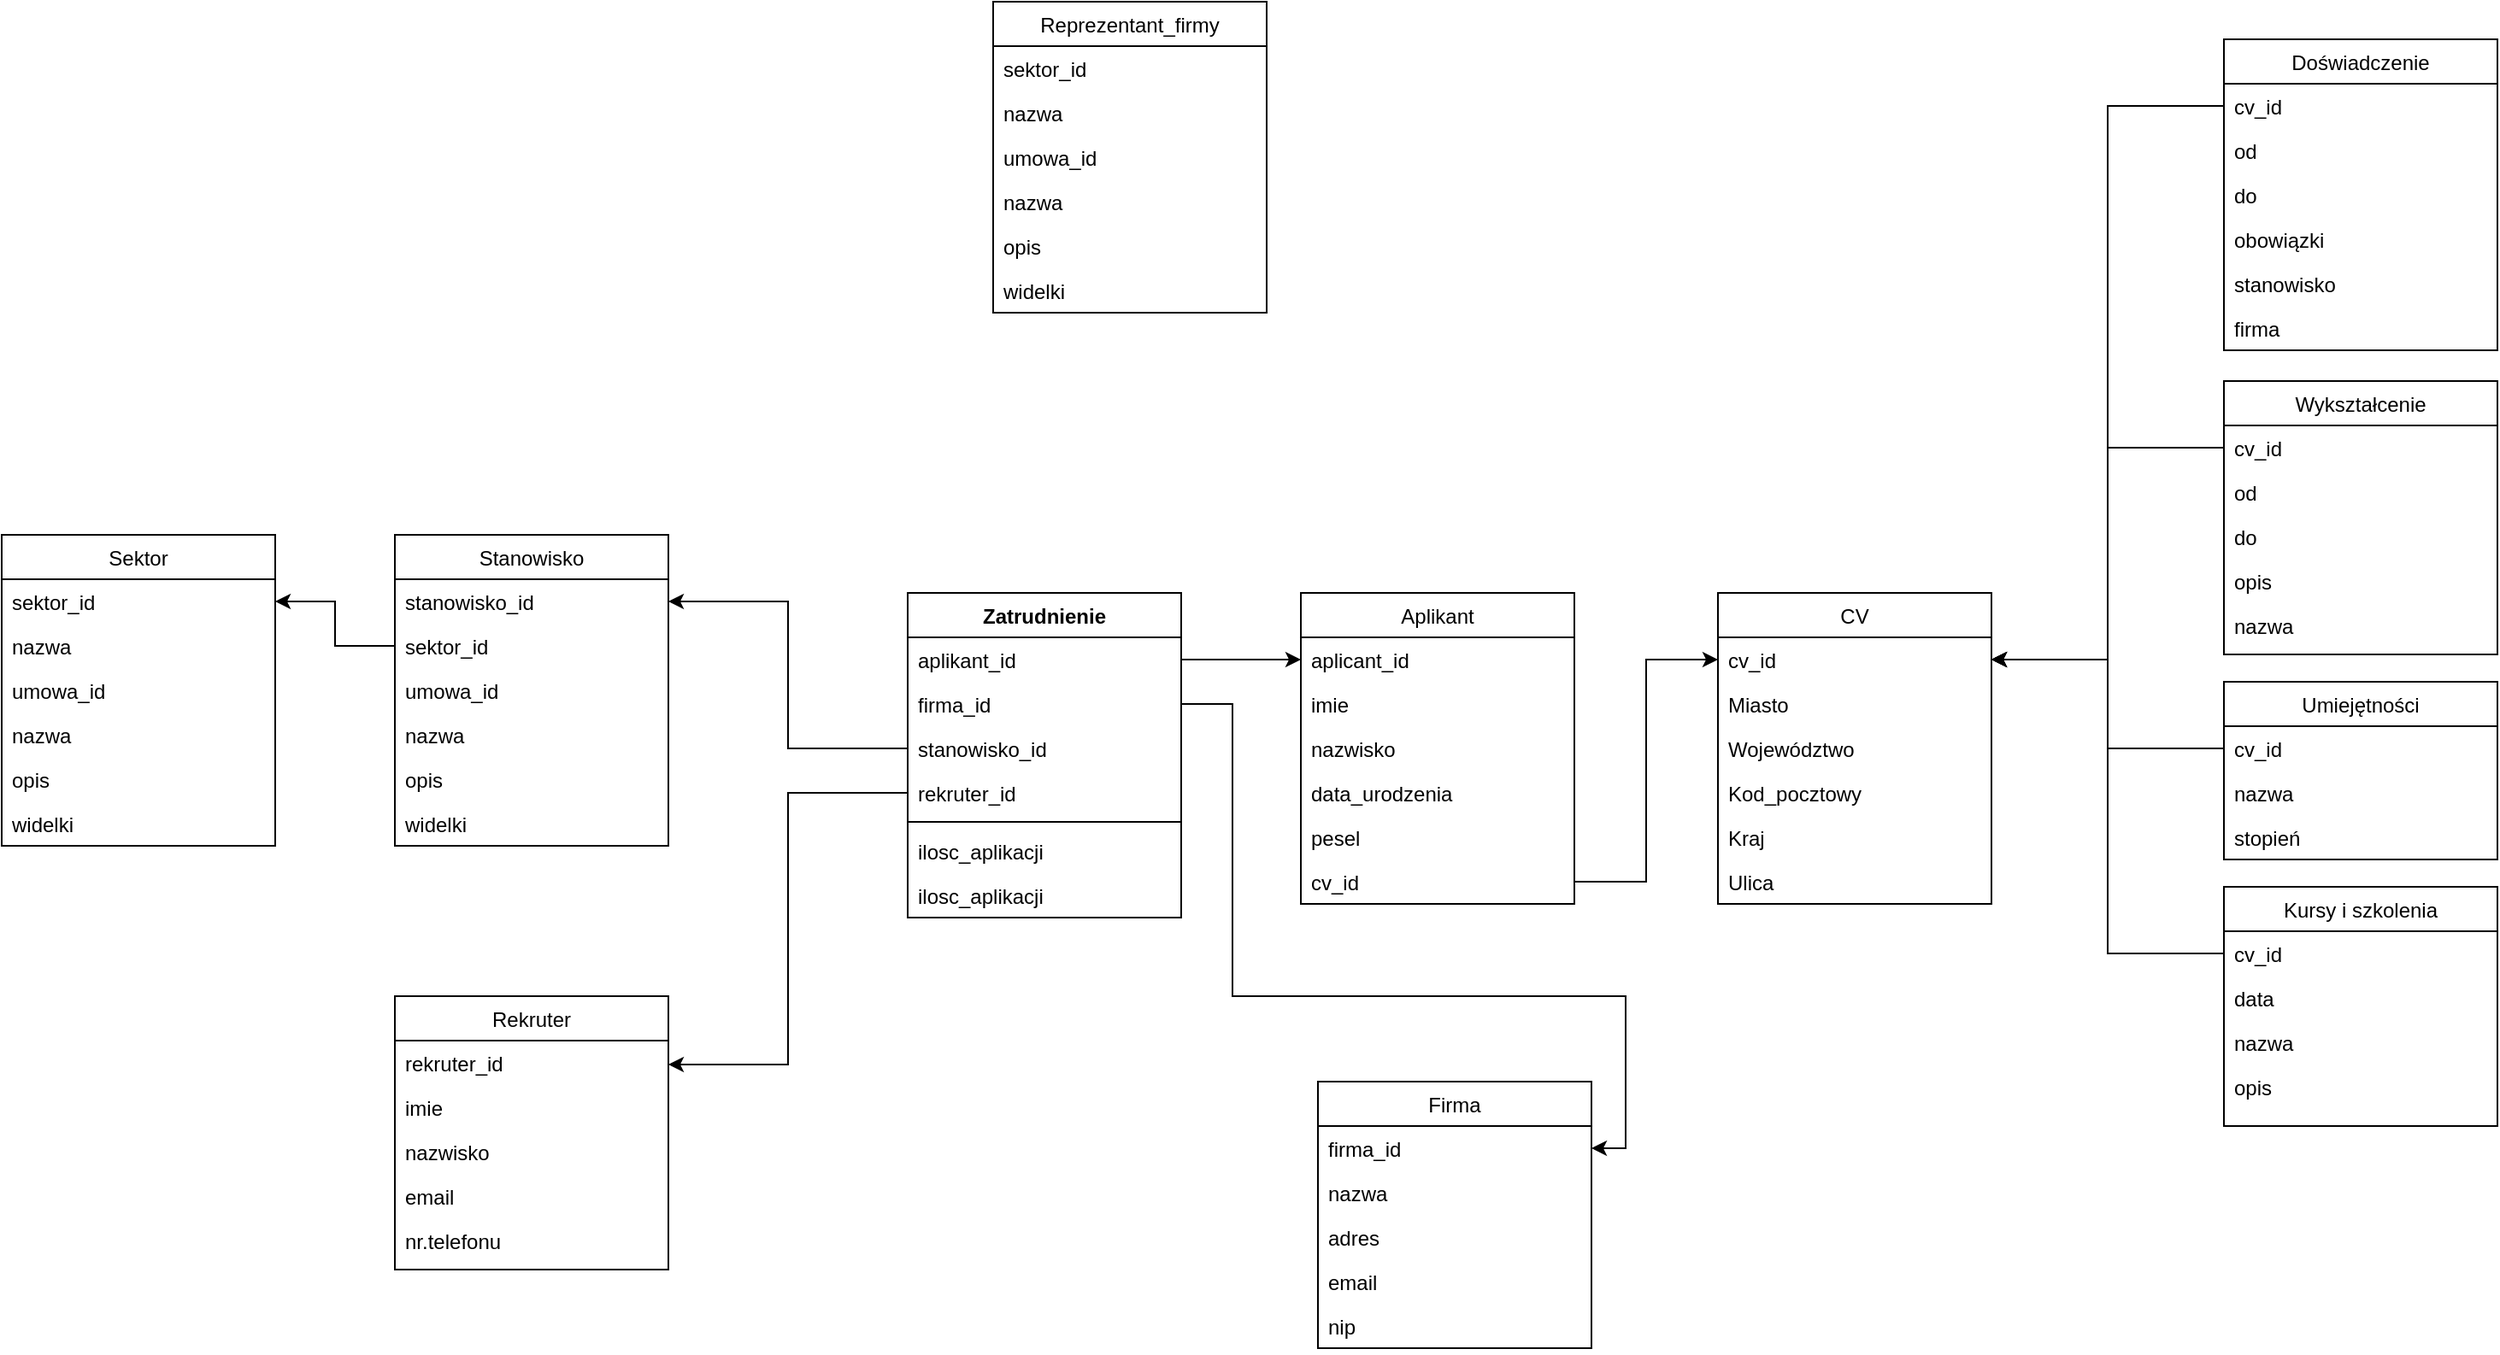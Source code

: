 <mxfile version="20.5.2" type="github">
  <diagram id="C5RBs43oDa-KdzZeNtuy" name="Page-1">
    <mxGraphModel dx="2074" dy="1846" grid="1" gridSize="10" guides="1" tooltips="1" connect="1" arrows="1" fold="1" page="1" pageScale="1" pageWidth="827" pageHeight="1169" math="0" shadow="0">
      <root>
        <mxCell id="WIyWlLk6GJQsqaUBKTNV-0" />
        <mxCell id="WIyWlLk6GJQsqaUBKTNV-1" parent="WIyWlLk6GJQsqaUBKTNV-0" />
        <mxCell id="zkfFHV4jXpPFQw0GAbJ--13" value="Aplikant" style="swimlane;fontStyle=0;align=center;verticalAlign=top;childLayout=stackLayout;horizontal=1;startSize=26;horizontalStack=0;resizeParent=1;resizeLast=0;collapsible=1;marginBottom=0;rounded=0;shadow=0;strokeWidth=1;" parent="WIyWlLk6GJQsqaUBKTNV-1" vertex="1">
          <mxGeometry x="90" y="164" width="160" height="182" as="geometry">
            <mxRectangle x="340" y="380" width="170" height="26" as="alternateBounds" />
          </mxGeometry>
        </mxCell>
        <mxCell id="zkfFHV4jXpPFQw0GAbJ--14" value="aplicant_id" style="text;align=left;verticalAlign=top;spacingLeft=4;spacingRight=4;overflow=hidden;rotatable=0;points=[[0,0.5],[1,0.5]];portConstraint=eastwest;" parent="zkfFHV4jXpPFQw0GAbJ--13" vertex="1">
          <mxGeometry y="26" width="160" height="26" as="geometry" />
        </mxCell>
        <mxCell id="kfQ6t65nEfhoYAuTcAtp-22" value="imie" style="text;align=left;verticalAlign=top;spacingLeft=4;spacingRight=4;overflow=hidden;rotatable=0;points=[[0,0.5],[1,0.5]];portConstraint=eastwest;rounded=0;shadow=0;html=0;" parent="zkfFHV4jXpPFQw0GAbJ--13" vertex="1">
          <mxGeometry y="52" width="160" height="26" as="geometry" />
        </mxCell>
        <mxCell id="kfQ6t65nEfhoYAuTcAtp-23" value="nazwisko" style="text;align=left;verticalAlign=top;spacingLeft=4;spacingRight=4;overflow=hidden;rotatable=0;points=[[0,0.5],[1,0.5]];portConstraint=eastwest;rounded=0;shadow=0;html=0;" parent="zkfFHV4jXpPFQw0GAbJ--13" vertex="1">
          <mxGeometry y="78" width="160" height="26" as="geometry" />
        </mxCell>
        <mxCell id="kfQ6t65nEfhoYAuTcAtp-60" value="data_urodzenia" style="text;align=left;verticalAlign=top;spacingLeft=4;spacingRight=4;overflow=hidden;rotatable=0;points=[[0,0.5],[1,0.5]];portConstraint=eastwest;rounded=0;shadow=0;html=0;" parent="zkfFHV4jXpPFQw0GAbJ--13" vertex="1">
          <mxGeometry y="104" width="160" height="26" as="geometry" />
        </mxCell>
        <mxCell id="kfQ6t65nEfhoYAuTcAtp-51" value="pesel" style="text;align=left;verticalAlign=top;spacingLeft=4;spacingRight=4;overflow=hidden;rotatable=0;points=[[0,0.5],[1,0.5]];portConstraint=eastwest;rounded=0;shadow=0;html=0;" parent="zkfFHV4jXpPFQw0GAbJ--13" vertex="1">
          <mxGeometry y="130" width="160" height="26" as="geometry" />
        </mxCell>
        <mxCell id="kfQ6t65nEfhoYAuTcAtp-6" value="cv_id" style="text;align=left;verticalAlign=top;spacingLeft=4;spacingRight=4;overflow=hidden;rotatable=0;points=[[0,0.5],[1,0.5]];portConstraint=eastwest;" parent="zkfFHV4jXpPFQw0GAbJ--13" vertex="1">
          <mxGeometry y="156" width="160" height="26" as="geometry" />
        </mxCell>
        <mxCell id="kfQ6t65nEfhoYAuTcAtp-7" value="Rekruter" style="swimlane;fontStyle=0;align=center;verticalAlign=top;childLayout=stackLayout;horizontal=1;startSize=26;horizontalStack=0;resizeParent=1;resizeLast=0;collapsible=1;marginBottom=0;rounded=0;shadow=0;strokeWidth=1;" parent="WIyWlLk6GJQsqaUBKTNV-1" vertex="1">
          <mxGeometry x="-440" y="400" width="160" height="160" as="geometry">
            <mxRectangle x="340" y="380" width="170" height="26" as="alternateBounds" />
          </mxGeometry>
        </mxCell>
        <mxCell id="kfQ6t65nEfhoYAuTcAtp-8" value="rekruter_id" style="text;align=left;verticalAlign=top;spacingLeft=4;spacingRight=4;overflow=hidden;rotatable=0;points=[[0,0.5],[1,0.5]];portConstraint=eastwest;" parent="kfQ6t65nEfhoYAuTcAtp-7" vertex="1">
          <mxGeometry y="26" width="160" height="26" as="geometry" />
        </mxCell>
        <mxCell id="kfQ6t65nEfhoYAuTcAtp-20" value="imie" style="text;align=left;verticalAlign=top;spacingLeft=4;spacingRight=4;overflow=hidden;rotatable=0;points=[[0,0.5],[1,0.5]];portConstraint=eastwest;rounded=0;shadow=0;html=0;" parent="kfQ6t65nEfhoYAuTcAtp-7" vertex="1">
          <mxGeometry y="52" width="160" height="26" as="geometry" />
        </mxCell>
        <mxCell id="kfQ6t65nEfhoYAuTcAtp-21" value="nazwisko" style="text;align=left;verticalAlign=top;spacingLeft=4;spacingRight=4;overflow=hidden;rotatable=0;points=[[0,0.5],[1,0.5]];portConstraint=eastwest;rounded=0;shadow=0;html=0;" parent="kfQ6t65nEfhoYAuTcAtp-7" vertex="1">
          <mxGeometry y="78" width="160" height="26" as="geometry" />
        </mxCell>
        <mxCell id="kfQ6t65nEfhoYAuTcAtp-19" value="email" style="text;align=left;verticalAlign=top;spacingLeft=4;spacingRight=4;overflow=hidden;rotatable=0;points=[[0,0.5],[1,0.5]];portConstraint=eastwest;rounded=0;shadow=0;html=0;" parent="kfQ6t65nEfhoYAuTcAtp-7" vertex="1">
          <mxGeometry y="104" width="160" height="26" as="geometry" />
        </mxCell>
        <mxCell id="kfQ6t65nEfhoYAuTcAtp-18" value="nr.telefonu" style="text;align=left;verticalAlign=top;spacingLeft=4;spacingRight=4;overflow=hidden;rotatable=0;points=[[0,0.5],[1,0.5]];portConstraint=eastwest;" parent="kfQ6t65nEfhoYAuTcAtp-7" vertex="1">
          <mxGeometry y="130" width="160" height="26" as="geometry" />
        </mxCell>
        <mxCell id="kfQ6t65nEfhoYAuTcAtp-24" value="CV" style="swimlane;fontStyle=0;align=center;verticalAlign=top;childLayout=stackLayout;horizontal=1;startSize=26;horizontalStack=0;resizeParent=1;resizeLast=0;collapsible=1;marginBottom=0;rounded=0;shadow=0;strokeWidth=1;" parent="WIyWlLk6GJQsqaUBKTNV-1" vertex="1">
          <mxGeometry x="334" y="164" width="160" height="182" as="geometry">
            <mxRectangle x="340" y="380" width="170" height="26" as="alternateBounds" />
          </mxGeometry>
        </mxCell>
        <mxCell id="kfQ6t65nEfhoYAuTcAtp-25" value="cv_id" style="text;align=left;verticalAlign=top;spacingLeft=4;spacingRight=4;overflow=hidden;rotatable=0;points=[[0,0.5],[1,0.5]];portConstraint=eastwest;" parent="kfQ6t65nEfhoYAuTcAtp-24" vertex="1">
          <mxGeometry y="26" width="160" height="26" as="geometry" />
        </mxCell>
        <mxCell id="kfQ6t65nEfhoYAuTcAtp-36" value="Miasto" style="text;align=left;verticalAlign=top;spacingLeft=4;spacingRight=4;overflow=hidden;rotatable=0;points=[[0,0.5],[1,0.5]];portConstraint=eastwest;rounded=0;shadow=0;html=0;" parent="WIyWlLk6GJQsqaUBKTNV-1" vertex="1">
          <mxGeometry x="334" y="216" width="160" height="26" as="geometry" />
        </mxCell>
        <mxCell id="kfQ6t65nEfhoYAuTcAtp-37" value="Województwo" style="text;align=left;verticalAlign=top;spacingLeft=4;spacingRight=4;overflow=hidden;rotatable=0;points=[[0,0.5],[1,0.5]];portConstraint=eastwest;rounded=0;shadow=0;html=0;" parent="WIyWlLk6GJQsqaUBKTNV-1" vertex="1">
          <mxGeometry x="334" y="242" width="160" height="26" as="geometry" />
        </mxCell>
        <mxCell id="kfQ6t65nEfhoYAuTcAtp-38" value="Kod_pocztowy" style="text;align=left;verticalAlign=top;spacingLeft=4;spacingRight=4;overflow=hidden;rotatable=0;points=[[0,0.5],[1,0.5]];portConstraint=eastwest;rounded=0;shadow=0;html=0;" parent="WIyWlLk6GJQsqaUBKTNV-1" vertex="1">
          <mxGeometry x="334" y="268" width="160" height="26" as="geometry" />
        </mxCell>
        <mxCell id="kfQ6t65nEfhoYAuTcAtp-39" value="Kraj" style="text;align=left;verticalAlign=top;spacingLeft=4;spacingRight=4;overflow=hidden;rotatable=0;points=[[0,0.5],[1,0.5]];portConstraint=eastwest;rounded=0;shadow=0;html=0;" parent="WIyWlLk6GJQsqaUBKTNV-1" vertex="1">
          <mxGeometry x="334" y="294" width="160" height="26" as="geometry" />
        </mxCell>
        <mxCell id="kfQ6t65nEfhoYAuTcAtp-40" value="Ulica" style="text;align=left;verticalAlign=top;spacingLeft=4;spacingRight=4;overflow=hidden;rotatable=0;points=[[0,0.5],[1,0.5]];portConstraint=eastwest;" parent="WIyWlLk6GJQsqaUBKTNV-1" vertex="1">
          <mxGeometry x="334" y="320" width="160" height="26" as="geometry" />
        </mxCell>
        <mxCell id="kfQ6t65nEfhoYAuTcAtp-41" value="Doświadczenie" style="swimlane;fontStyle=0;align=center;verticalAlign=top;childLayout=stackLayout;horizontal=1;startSize=26;horizontalStack=0;resizeParent=1;resizeLast=0;collapsible=1;marginBottom=0;rounded=0;shadow=0;strokeWidth=1;" parent="WIyWlLk6GJQsqaUBKTNV-1" vertex="1">
          <mxGeometry x="630" y="-160" width="160" height="182" as="geometry">
            <mxRectangle x="340" y="380" width="170" height="26" as="alternateBounds" />
          </mxGeometry>
        </mxCell>
        <mxCell id="kfQ6t65nEfhoYAuTcAtp-42" value="cv_id" style="text;align=left;verticalAlign=top;spacingLeft=4;spacingRight=4;overflow=hidden;rotatable=0;points=[[0,0.5],[1,0.5]];portConstraint=eastwest;" parent="kfQ6t65nEfhoYAuTcAtp-41" vertex="1">
          <mxGeometry y="26" width="160" height="26" as="geometry" />
        </mxCell>
        <mxCell id="kfQ6t65nEfhoYAuTcAtp-43" value="od" style="text;align=left;verticalAlign=top;spacingLeft=4;spacingRight=4;overflow=hidden;rotatable=0;points=[[0,0.5],[1,0.5]];portConstraint=eastwest;" parent="kfQ6t65nEfhoYAuTcAtp-41" vertex="1">
          <mxGeometry y="52" width="160" height="26" as="geometry" />
        </mxCell>
        <mxCell id="kfQ6t65nEfhoYAuTcAtp-44" value="do" style="text;align=left;verticalAlign=top;spacingLeft=4;spacingRight=4;overflow=hidden;rotatable=0;points=[[0,0.5],[1,0.5]];portConstraint=eastwest;" parent="kfQ6t65nEfhoYAuTcAtp-41" vertex="1">
          <mxGeometry y="78" width="160" height="26" as="geometry" />
        </mxCell>
        <mxCell id="kfQ6t65nEfhoYAuTcAtp-46" value="obowiązki" style="text;align=left;verticalAlign=top;spacingLeft=4;spacingRight=4;overflow=hidden;rotatable=0;points=[[0,0.5],[1,0.5]];portConstraint=eastwest;" parent="kfQ6t65nEfhoYAuTcAtp-41" vertex="1">
          <mxGeometry y="104" width="160" height="26" as="geometry" />
        </mxCell>
        <mxCell id="kfQ6t65nEfhoYAuTcAtp-47" value="stanowisko" style="text;align=left;verticalAlign=top;spacingLeft=4;spacingRight=4;overflow=hidden;rotatable=0;points=[[0,0.5],[1,0.5]];portConstraint=eastwest;" parent="kfQ6t65nEfhoYAuTcAtp-41" vertex="1">
          <mxGeometry y="130" width="160" height="26" as="geometry" />
        </mxCell>
        <mxCell id="kfQ6t65nEfhoYAuTcAtp-50" value="firma" style="text;align=left;verticalAlign=top;spacingLeft=4;spacingRight=4;overflow=hidden;rotatable=0;points=[[0,0.5],[1,0.5]];portConstraint=eastwest;" parent="kfQ6t65nEfhoYAuTcAtp-41" vertex="1">
          <mxGeometry y="156" width="160" height="26" as="geometry" />
        </mxCell>
        <mxCell id="kfQ6t65nEfhoYAuTcAtp-48" style="edgeStyle=orthogonalEdgeStyle;rounded=0;orthogonalLoop=1;jettySize=auto;html=1;exitX=1;exitY=0.5;exitDx=0;exitDy=0;entryX=0;entryY=0.5;entryDx=0;entryDy=0;" parent="WIyWlLk6GJQsqaUBKTNV-1" source="kfQ6t65nEfhoYAuTcAtp-6" target="kfQ6t65nEfhoYAuTcAtp-25" edge="1">
          <mxGeometry relative="1" as="geometry" />
        </mxCell>
        <mxCell id="kfQ6t65nEfhoYAuTcAtp-49" style="edgeStyle=orthogonalEdgeStyle;rounded=0;orthogonalLoop=1;jettySize=auto;html=1;exitX=0;exitY=0.5;exitDx=0;exitDy=0;entryX=1;entryY=0.5;entryDx=0;entryDy=0;" parent="WIyWlLk6GJQsqaUBKTNV-1" source="kfQ6t65nEfhoYAuTcAtp-42" target="kfQ6t65nEfhoYAuTcAtp-25" edge="1">
          <mxGeometry relative="1" as="geometry" />
        </mxCell>
        <mxCell id="kfQ6t65nEfhoYAuTcAtp-52" value="Wykształcenie" style="swimlane;fontStyle=0;align=center;verticalAlign=top;childLayout=stackLayout;horizontal=1;startSize=26;horizontalStack=0;resizeParent=1;resizeLast=0;collapsible=1;marginBottom=0;rounded=0;shadow=0;strokeWidth=1;" parent="WIyWlLk6GJQsqaUBKTNV-1" vertex="1">
          <mxGeometry x="630" y="40" width="160" height="160" as="geometry">
            <mxRectangle x="340" y="380" width="170" height="26" as="alternateBounds" />
          </mxGeometry>
        </mxCell>
        <mxCell id="kfQ6t65nEfhoYAuTcAtp-53" value="cv_id" style="text;align=left;verticalAlign=top;spacingLeft=4;spacingRight=4;overflow=hidden;rotatable=0;points=[[0,0.5],[1,0.5]];portConstraint=eastwest;" parent="kfQ6t65nEfhoYAuTcAtp-52" vertex="1">
          <mxGeometry y="26" width="160" height="26" as="geometry" />
        </mxCell>
        <mxCell id="kfQ6t65nEfhoYAuTcAtp-54" value="od" style="text;align=left;verticalAlign=top;spacingLeft=4;spacingRight=4;overflow=hidden;rotatable=0;points=[[0,0.5],[1,0.5]];portConstraint=eastwest;" parent="kfQ6t65nEfhoYAuTcAtp-52" vertex="1">
          <mxGeometry y="52" width="160" height="26" as="geometry" />
        </mxCell>
        <mxCell id="kfQ6t65nEfhoYAuTcAtp-55" value="do" style="text;align=left;verticalAlign=top;spacingLeft=4;spacingRight=4;overflow=hidden;rotatable=0;points=[[0,0.5],[1,0.5]];portConstraint=eastwest;" parent="kfQ6t65nEfhoYAuTcAtp-52" vertex="1">
          <mxGeometry y="78" width="160" height="26" as="geometry" />
        </mxCell>
        <mxCell id="kfQ6t65nEfhoYAuTcAtp-56" value="opis" style="text;align=left;verticalAlign=top;spacingLeft=4;spacingRight=4;overflow=hidden;rotatable=0;points=[[0,0.5],[1,0.5]];portConstraint=eastwest;" parent="kfQ6t65nEfhoYAuTcAtp-52" vertex="1">
          <mxGeometry y="104" width="160" height="26" as="geometry" />
        </mxCell>
        <mxCell id="kfQ6t65nEfhoYAuTcAtp-57" value="nazwa" style="text;align=left;verticalAlign=top;spacingLeft=4;spacingRight=4;overflow=hidden;rotatable=0;points=[[0,0.5],[1,0.5]];portConstraint=eastwest;" parent="kfQ6t65nEfhoYAuTcAtp-52" vertex="1">
          <mxGeometry y="130" width="160" height="26" as="geometry" />
        </mxCell>
        <mxCell id="kfQ6t65nEfhoYAuTcAtp-59" style="edgeStyle=orthogonalEdgeStyle;rounded=0;orthogonalLoop=1;jettySize=auto;html=1;exitX=0;exitY=0.5;exitDx=0;exitDy=0;entryX=1;entryY=0.5;entryDx=0;entryDy=0;" parent="WIyWlLk6GJQsqaUBKTNV-1" source="kfQ6t65nEfhoYAuTcAtp-53" target="kfQ6t65nEfhoYAuTcAtp-25" edge="1">
          <mxGeometry relative="1" as="geometry" />
        </mxCell>
        <mxCell id="kfQ6t65nEfhoYAuTcAtp-61" value="Umiejętności" style="swimlane;fontStyle=0;align=center;verticalAlign=top;childLayout=stackLayout;horizontal=1;startSize=26;horizontalStack=0;resizeParent=1;resizeLast=0;collapsible=1;marginBottom=0;rounded=0;shadow=0;strokeWidth=1;" parent="WIyWlLk6GJQsqaUBKTNV-1" vertex="1">
          <mxGeometry x="630" y="216" width="160" height="104" as="geometry">
            <mxRectangle x="340" y="380" width="170" height="26" as="alternateBounds" />
          </mxGeometry>
        </mxCell>
        <mxCell id="kfQ6t65nEfhoYAuTcAtp-62" value="cv_id" style="text;align=left;verticalAlign=top;spacingLeft=4;spacingRight=4;overflow=hidden;rotatable=0;points=[[0,0.5],[1,0.5]];portConstraint=eastwest;" parent="kfQ6t65nEfhoYAuTcAtp-61" vertex="1">
          <mxGeometry y="26" width="160" height="26" as="geometry" />
        </mxCell>
        <mxCell id="kfQ6t65nEfhoYAuTcAtp-66" value="nazwa" style="text;align=left;verticalAlign=top;spacingLeft=4;spacingRight=4;overflow=hidden;rotatable=0;points=[[0,0.5],[1,0.5]];portConstraint=eastwest;" parent="kfQ6t65nEfhoYAuTcAtp-61" vertex="1">
          <mxGeometry y="52" width="160" height="26" as="geometry" />
        </mxCell>
        <mxCell id="kfQ6t65nEfhoYAuTcAtp-73" value="stopień" style="text;align=left;verticalAlign=top;spacingLeft=4;spacingRight=4;overflow=hidden;rotatable=0;points=[[0,0.5],[1,0.5]];portConstraint=eastwest;" parent="kfQ6t65nEfhoYAuTcAtp-61" vertex="1">
          <mxGeometry y="78" width="160" height="26" as="geometry" />
        </mxCell>
        <mxCell id="kfQ6t65nEfhoYAuTcAtp-67" value="Kursy i szkolenia" style="swimlane;fontStyle=0;align=center;verticalAlign=top;childLayout=stackLayout;horizontal=1;startSize=26;horizontalStack=0;resizeParent=1;resizeLast=0;collapsible=1;marginBottom=0;rounded=0;shadow=0;strokeWidth=1;" parent="WIyWlLk6GJQsqaUBKTNV-1" vertex="1">
          <mxGeometry x="630" y="336" width="160" height="140" as="geometry">
            <mxRectangle x="340" y="380" width="170" height="26" as="alternateBounds" />
          </mxGeometry>
        </mxCell>
        <mxCell id="kfQ6t65nEfhoYAuTcAtp-68" value="cv_id" style="text;align=left;verticalAlign=top;spacingLeft=4;spacingRight=4;overflow=hidden;rotatable=0;points=[[0,0.5],[1,0.5]];portConstraint=eastwest;" parent="kfQ6t65nEfhoYAuTcAtp-67" vertex="1">
          <mxGeometry y="26" width="160" height="26" as="geometry" />
        </mxCell>
        <mxCell id="kfQ6t65nEfhoYAuTcAtp-71" value="data" style="text;align=left;verticalAlign=top;spacingLeft=4;spacingRight=4;overflow=hidden;rotatable=0;points=[[0,0.5],[1,0.5]];portConstraint=eastwest;" parent="kfQ6t65nEfhoYAuTcAtp-67" vertex="1">
          <mxGeometry y="52" width="160" height="26" as="geometry" />
        </mxCell>
        <mxCell id="kfQ6t65nEfhoYAuTcAtp-72" value="nazwa" style="text;align=left;verticalAlign=top;spacingLeft=4;spacingRight=4;overflow=hidden;rotatable=0;points=[[0,0.5],[1,0.5]];portConstraint=eastwest;" parent="kfQ6t65nEfhoYAuTcAtp-67" vertex="1">
          <mxGeometry y="78" width="160" height="26" as="geometry" />
        </mxCell>
        <mxCell id="kfQ6t65nEfhoYAuTcAtp-74" value="opis" style="text;align=left;verticalAlign=top;spacingLeft=4;spacingRight=4;overflow=hidden;rotatable=0;points=[[0,0.5],[1,0.5]];portConstraint=eastwest;" parent="kfQ6t65nEfhoYAuTcAtp-67" vertex="1">
          <mxGeometry y="104" width="160" height="26" as="geometry" />
        </mxCell>
        <mxCell id="kfQ6t65nEfhoYAuTcAtp-75" style="edgeStyle=orthogonalEdgeStyle;rounded=0;orthogonalLoop=1;jettySize=auto;html=1;exitX=0;exitY=0.5;exitDx=0;exitDy=0;entryX=1;entryY=0.5;entryDx=0;entryDy=0;" parent="WIyWlLk6GJQsqaUBKTNV-1" source="kfQ6t65nEfhoYAuTcAtp-62" target="kfQ6t65nEfhoYAuTcAtp-25" edge="1">
          <mxGeometry relative="1" as="geometry" />
        </mxCell>
        <mxCell id="kfQ6t65nEfhoYAuTcAtp-76" style="edgeStyle=orthogonalEdgeStyle;rounded=0;orthogonalLoop=1;jettySize=auto;html=1;exitX=0;exitY=0.5;exitDx=0;exitDy=0;entryX=1;entryY=0.5;entryDx=0;entryDy=0;" parent="WIyWlLk6GJQsqaUBKTNV-1" source="kfQ6t65nEfhoYAuTcAtp-68" target="kfQ6t65nEfhoYAuTcAtp-25" edge="1">
          <mxGeometry relative="1" as="geometry" />
        </mxCell>
        <mxCell id="yzUnSqBXN0UP-443Ym1q-0" value="Firma" style="swimlane;fontStyle=0;align=center;verticalAlign=top;childLayout=stackLayout;horizontal=1;startSize=26;horizontalStack=0;resizeParent=1;resizeLast=0;collapsible=1;marginBottom=0;rounded=0;shadow=0;strokeWidth=1;" parent="WIyWlLk6GJQsqaUBKTNV-1" vertex="1">
          <mxGeometry x="100" y="450" width="160" height="156" as="geometry">
            <mxRectangle x="340" y="380" width="170" height="26" as="alternateBounds" />
          </mxGeometry>
        </mxCell>
        <mxCell id="yzUnSqBXN0UP-443Ym1q-1" value="firma_id" style="text;align=left;verticalAlign=top;spacingLeft=4;spacingRight=4;overflow=hidden;rotatable=0;points=[[0,0.5],[1,0.5]];portConstraint=eastwest;" parent="yzUnSqBXN0UP-443Ym1q-0" vertex="1">
          <mxGeometry y="26" width="160" height="26" as="geometry" />
        </mxCell>
        <mxCell id="yzUnSqBXN0UP-443Ym1q-2" value="nazwa" style="text;align=left;verticalAlign=top;spacingLeft=4;spacingRight=4;overflow=hidden;rotatable=0;points=[[0,0.5],[1,0.5]];portConstraint=eastwest;rounded=0;shadow=0;html=0;" parent="yzUnSqBXN0UP-443Ym1q-0" vertex="1">
          <mxGeometry y="52" width="160" height="26" as="geometry" />
        </mxCell>
        <mxCell id="yzUnSqBXN0UP-443Ym1q-3" value="adres" style="text;align=left;verticalAlign=top;spacingLeft=4;spacingRight=4;overflow=hidden;rotatable=0;points=[[0,0.5],[1,0.5]];portConstraint=eastwest;rounded=0;shadow=0;html=0;" parent="yzUnSqBXN0UP-443Ym1q-0" vertex="1">
          <mxGeometry y="78" width="160" height="26" as="geometry" />
        </mxCell>
        <mxCell id="yzUnSqBXN0UP-443Ym1q-15" value="email" style="text;align=left;verticalAlign=top;spacingLeft=4;spacingRight=4;overflow=hidden;rotatable=0;points=[[0,0.5],[1,0.5]];portConstraint=eastwest;rounded=0;shadow=0;html=0;" parent="yzUnSqBXN0UP-443Ym1q-0" vertex="1">
          <mxGeometry y="104" width="160" height="26" as="geometry" />
        </mxCell>
        <mxCell id="yzUnSqBXN0UP-443Ym1q-14" value="nip" style="text;align=left;verticalAlign=top;spacingLeft=4;spacingRight=4;overflow=hidden;rotatable=0;points=[[0,0.5],[1,0.5]];portConstraint=eastwest;rounded=0;shadow=0;html=0;" parent="yzUnSqBXN0UP-443Ym1q-0" vertex="1">
          <mxGeometry y="130" width="160" height="26" as="geometry" />
        </mxCell>
        <mxCell id="yzUnSqBXN0UP-443Ym1q-9" style="edgeStyle=orthogonalEdgeStyle;rounded=0;orthogonalLoop=1;jettySize=auto;html=1;exitX=1;exitY=0.5;exitDx=0;exitDy=0;entryX=0;entryY=0.5;entryDx=0;entryDy=0;" parent="WIyWlLk6GJQsqaUBKTNV-1" source="C60ZqoSRAlY_a-X1RfJH-6" target="zkfFHV4jXpPFQw0GAbJ--14" edge="1">
          <mxGeometry relative="1" as="geometry">
            <mxPoint x="20" y="289" as="sourcePoint" />
          </mxGeometry>
        </mxCell>
        <mxCell id="yzUnSqBXN0UP-443Ym1q-10" style="edgeStyle=orthogonalEdgeStyle;rounded=0;orthogonalLoop=1;jettySize=auto;html=1;exitX=1;exitY=0.5;exitDx=0;exitDy=0;entryX=1;entryY=0.5;entryDx=0;entryDy=0;" parent="WIyWlLk6GJQsqaUBKTNV-1" source="C60ZqoSRAlY_a-X1RfJH-7" target="yzUnSqBXN0UP-443Ym1q-1" edge="1">
          <mxGeometry relative="1" as="geometry">
            <mxPoint x="-140" y="315" as="sourcePoint" />
            <Array as="points">
              <mxPoint x="50" y="229" />
              <mxPoint x="50" y="400" />
              <mxPoint x="280" y="400" />
              <mxPoint x="280" y="489" />
            </Array>
          </mxGeometry>
        </mxCell>
        <mxCell id="yzUnSqBXN0UP-443Ym1q-11" style="edgeStyle=orthogonalEdgeStyle;rounded=0;orthogonalLoop=1;jettySize=auto;html=1;exitX=0;exitY=0.5;exitDx=0;exitDy=0;entryX=1;entryY=0.25;entryDx=0;entryDy=0;" parent="WIyWlLk6GJQsqaUBKTNV-1" source="C60ZqoSRAlY_a-X1RfJH-8" target="kfQ6t65nEfhoYAuTcAtp-7" edge="1">
          <mxGeometry relative="1" as="geometry">
            <mxPoint x="-140" y="341" as="sourcePoint" />
          </mxGeometry>
        </mxCell>
        <mxCell id="C60ZqoSRAlY_a-X1RfJH-2" value="Zatrudnienie" style="swimlane;fontStyle=1;align=center;verticalAlign=top;childLayout=stackLayout;horizontal=1;startSize=26;horizontalStack=0;resizeParent=1;resizeParentMax=0;resizeLast=0;collapsible=1;marginBottom=0;strokeColor=default;strokeWidth=1;" parent="WIyWlLk6GJQsqaUBKTNV-1" vertex="1">
          <mxGeometry x="-140" y="164" width="160" height="190" as="geometry" />
        </mxCell>
        <mxCell id="C60ZqoSRAlY_a-X1RfJH-6" value="aplikant_id" style="text;align=left;verticalAlign=top;spacingLeft=4;spacingRight=4;overflow=hidden;rotatable=0;points=[[0,0.5],[1,0.5]];portConstraint=eastwest;" parent="C60ZqoSRAlY_a-X1RfJH-2" vertex="1">
          <mxGeometry y="26" width="160" height="26" as="geometry" />
        </mxCell>
        <mxCell id="C60ZqoSRAlY_a-X1RfJH-7" value="firma_id" style="text;align=left;verticalAlign=top;spacingLeft=4;spacingRight=4;overflow=hidden;rotatable=0;points=[[0,0.5],[1,0.5]];portConstraint=eastwest;rounded=0;shadow=0;html=0;" parent="C60ZqoSRAlY_a-X1RfJH-2" vertex="1">
          <mxGeometry y="52" width="160" height="26" as="geometry" />
        </mxCell>
        <mxCell id="Q6PveHwHF6AJK63b6-he-0" value="stanowisko_id" style="text;align=left;verticalAlign=top;spacingLeft=4;spacingRight=4;overflow=hidden;rotatable=0;points=[[0,0.5],[1,0.5]];portConstraint=eastwest;" vertex="1" parent="C60ZqoSRAlY_a-X1RfJH-2">
          <mxGeometry y="78" width="160" height="26" as="geometry" />
        </mxCell>
        <mxCell id="C60ZqoSRAlY_a-X1RfJH-8" value="rekruter_id" style="text;align=left;verticalAlign=top;spacingLeft=4;spacingRight=4;overflow=hidden;rotatable=0;points=[[0,0.5],[1,0.5]];portConstraint=eastwest;rounded=0;shadow=0;html=0;" parent="C60ZqoSRAlY_a-X1RfJH-2" vertex="1">
          <mxGeometry y="104" width="160" height="26" as="geometry" />
        </mxCell>
        <mxCell id="C60ZqoSRAlY_a-X1RfJH-4" value="" style="line;strokeWidth=1;fillColor=none;align=left;verticalAlign=middle;spacingTop=-1;spacingLeft=3;spacingRight=3;rotatable=0;labelPosition=right;points=[];portConstraint=eastwest;strokeColor=inherit;" parent="C60ZqoSRAlY_a-X1RfJH-2" vertex="1">
          <mxGeometry y="130" width="160" height="8" as="geometry" />
        </mxCell>
        <mxCell id="ufwp6K7cJogTK4SeaKHm-1" value="ilosc_aplikacji" style="text;align=left;verticalAlign=top;spacingLeft=4;spacingRight=4;overflow=hidden;rotatable=0;points=[[0,0.5],[1,0.5]];portConstraint=eastwest;rounded=0;shadow=0;html=0;" parent="C60ZqoSRAlY_a-X1RfJH-2" vertex="1">
          <mxGeometry y="138" width="160" height="26" as="geometry" />
        </mxCell>
        <mxCell id="C60ZqoSRAlY_a-X1RfJH-9" value="ilosc_aplikacji" style="text;align=left;verticalAlign=top;spacingLeft=4;spacingRight=4;overflow=hidden;rotatable=0;points=[[0,0.5],[1,0.5]];portConstraint=eastwest;rounded=0;shadow=0;html=0;" parent="C60ZqoSRAlY_a-X1RfJH-2" vertex="1">
          <mxGeometry y="164" width="160" height="26" as="geometry" />
        </mxCell>
        <mxCell id="5l4Is7Hh_siL4jpAWE_x-0" value="Stanowisko" style="swimlane;fontStyle=0;align=center;verticalAlign=top;childLayout=stackLayout;horizontal=1;startSize=26;horizontalStack=0;resizeParent=1;resizeLast=0;collapsible=1;marginBottom=0;rounded=0;shadow=0;strokeWidth=1;" parent="WIyWlLk6GJQsqaUBKTNV-1" vertex="1">
          <mxGeometry x="-440" y="130" width="160" height="182" as="geometry">
            <mxRectangle x="340" y="380" width="170" height="26" as="alternateBounds" />
          </mxGeometry>
        </mxCell>
        <mxCell id="5l4Is7Hh_siL4jpAWE_x-1" value="stanowisko_id" style="text;align=left;verticalAlign=top;spacingLeft=4;spacingRight=4;overflow=hidden;rotatable=0;points=[[0,0.5],[1,0.5]];portConstraint=eastwest;" parent="5l4Is7Hh_siL4jpAWE_x-0" vertex="1">
          <mxGeometry y="26" width="160" height="26" as="geometry" />
        </mxCell>
        <mxCell id="5l4Is7Hh_siL4jpAWE_x-2" value="sektor_id" style="text;align=left;verticalAlign=top;spacingLeft=4;spacingRight=4;overflow=hidden;rotatable=0;points=[[0,0.5],[1,0.5]];portConstraint=eastwest;rounded=0;shadow=0;html=0;" parent="5l4Is7Hh_siL4jpAWE_x-0" vertex="1">
          <mxGeometry y="52" width="160" height="26" as="geometry" />
        </mxCell>
        <mxCell id="5l4Is7Hh_siL4jpAWE_x-3" value="umowa_id" style="text;align=left;verticalAlign=top;spacingLeft=4;spacingRight=4;overflow=hidden;rotatable=0;points=[[0,0.5],[1,0.5]];portConstraint=eastwest;rounded=0;shadow=0;html=0;" parent="5l4Is7Hh_siL4jpAWE_x-0" vertex="1">
          <mxGeometry y="78" width="160" height="26" as="geometry" />
        </mxCell>
        <mxCell id="5l4Is7Hh_siL4jpAWE_x-4" value="nazwa" style="text;align=left;verticalAlign=top;spacingLeft=4;spacingRight=4;overflow=hidden;rotatable=0;points=[[0,0.5],[1,0.5]];portConstraint=eastwest;rounded=0;shadow=0;html=0;" parent="5l4Is7Hh_siL4jpAWE_x-0" vertex="1">
          <mxGeometry y="104" width="160" height="26" as="geometry" />
        </mxCell>
        <mxCell id="5l4Is7Hh_siL4jpAWE_x-6" value="opis" style="text;align=left;verticalAlign=top;spacingLeft=4;spacingRight=4;overflow=hidden;rotatable=0;points=[[0,0.5],[1,0.5]];portConstraint=eastwest;rounded=0;shadow=0;html=0;" parent="5l4Is7Hh_siL4jpAWE_x-0" vertex="1">
          <mxGeometry y="130" width="160" height="26" as="geometry" />
        </mxCell>
        <mxCell id="5l4Is7Hh_siL4jpAWE_x-5" value="widelki" style="text;align=left;verticalAlign=top;spacingLeft=4;spacingRight=4;overflow=hidden;rotatable=0;points=[[0,0.5],[1,0.5]];portConstraint=eastwest;rounded=0;shadow=0;html=0;" parent="5l4Is7Hh_siL4jpAWE_x-0" vertex="1">
          <mxGeometry y="156" width="160" height="26" as="geometry" />
        </mxCell>
        <mxCell id="5l4Is7Hh_siL4jpAWE_x-11" value="Sektor" style="swimlane;fontStyle=0;align=center;verticalAlign=top;childLayout=stackLayout;horizontal=1;startSize=26;horizontalStack=0;resizeParent=1;resizeLast=0;collapsible=1;marginBottom=0;rounded=0;shadow=0;strokeWidth=1;" parent="WIyWlLk6GJQsqaUBKTNV-1" vertex="1">
          <mxGeometry x="-670" y="130" width="160" height="182" as="geometry">
            <mxRectangle x="340" y="380" width="170" height="26" as="alternateBounds" />
          </mxGeometry>
        </mxCell>
        <mxCell id="5l4Is7Hh_siL4jpAWE_x-12" value="sektor_id" style="text;align=left;verticalAlign=top;spacingLeft=4;spacingRight=4;overflow=hidden;rotatable=0;points=[[0,0.5],[1,0.5]];portConstraint=eastwest;" parent="5l4Is7Hh_siL4jpAWE_x-11" vertex="1">
          <mxGeometry y="26" width="160" height="26" as="geometry" />
        </mxCell>
        <mxCell id="5l4Is7Hh_siL4jpAWE_x-13" value="nazwa" style="text;align=left;verticalAlign=top;spacingLeft=4;spacingRight=4;overflow=hidden;rotatable=0;points=[[0,0.5],[1,0.5]];portConstraint=eastwest;rounded=0;shadow=0;html=0;" parent="5l4Is7Hh_siL4jpAWE_x-11" vertex="1">
          <mxGeometry y="52" width="160" height="26" as="geometry" />
        </mxCell>
        <mxCell id="5l4Is7Hh_siL4jpAWE_x-14" value="umowa_id" style="text;align=left;verticalAlign=top;spacingLeft=4;spacingRight=4;overflow=hidden;rotatable=0;points=[[0,0.5],[1,0.5]];portConstraint=eastwest;rounded=0;shadow=0;html=0;" parent="5l4Is7Hh_siL4jpAWE_x-11" vertex="1">
          <mxGeometry y="78" width="160" height="26" as="geometry" />
        </mxCell>
        <mxCell id="5l4Is7Hh_siL4jpAWE_x-15" value="nazwa" style="text;align=left;verticalAlign=top;spacingLeft=4;spacingRight=4;overflow=hidden;rotatable=0;points=[[0,0.5],[1,0.5]];portConstraint=eastwest;rounded=0;shadow=0;html=0;" parent="5l4Is7Hh_siL4jpAWE_x-11" vertex="1">
          <mxGeometry y="104" width="160" height="26" as="geometry" />
        </mxCell>
        <mxCell id="5l4Is7Hh_siL4jpAWE_x-16" value="opis" style="text;align=left;verticalAlign=top;spacingLeft=4;spacingRight=4;overflow=hidden;rotatable=0;points=[[0,0.5],[1,0.5]];portConstraint=eastwest;rounded=0;shadow=0;html=0;" parent="5l4Is7Hh_siL4jpAWE_x-11" vertex="1">
          <mxGeometry y="130" width="160" height="26" as="geometry" />
        </mxCell>
        <mxCell id="5l4Is7Hh_siL4jpAWE_x-17" value="widelki" style="text;align=left;verticalAlign=top;spacingLeft=4;spacingRight=4;overflow=hidden;rotatable=0;points=[[0,0.5],[1,0.5]];portConstraint=eastwest;rounded=0;shadow=0;html=0;" parent="5l4Is7Hh_siL4jpAWE_x-11" vertex="1">
          <mxGeometry y="156" width="160" height="26" as="geometry" />
        </mxCell>
        <mxCell id="5l4Is7Hh_siL4jpAWE_x-25" value="Reprezentant_firmy" style="swimlane;fontStyle=0;align=center;verticalAlign=top;childLayout=stackLayout;horizontal=1;startSize=26;horizontalStack=0;resizeParent=1;resizeLast=0;collapsible=1;marginBottom=0;rounded=0;shadow=0;strokeWidth=1;" parent="WIyWlLk6GJQsqaUBKTNV-1" vertex="1">
          <mxGeometry x="-90" y="-182" width="160" height="182" as="geometry">
            <mxRectangle x="340" y="380" width="170" height="26" as="alternateBounds" />
          </mxGeometry>
        </mxCell>
        <mxCell id="5l4Is7Hh_siL4jpAWE_x-26" value="sektor_id" style="text;align=left;verticalAlign=top;spacingLeft=4;spacingRight=4;overflow=hidden;rotatable=0;points=[[0,0.5],[1,0.5]];portConstraint=eastwest;" parent="5l4Is7Hh_siL4jpAWE_x-25" vertex="1">
          <mxGeometry y="26" width="160" height="26" as="geometry" />
        </mxCell>
        <mxCell id="5l4Is7Hh_siL4jpAWE_x-27" value="nazwa" style="text;align=left;verticalAlign=top;spacingLeft=4;spacingRight=4;overflow=hidden;rotatable=0;points=[[0,0.5],[1,0.5]];portConstraint=eastwest;rounded=0;shadow=0;html=0;" parent="5l4Is7Hh_siL4jpAWE_x-25" vertex="1">
          <mxGeometry y="52" width="160" height="26" as="geometry" />
        </mxCell>
        <mxCell id="5l4Is7Hh_siL4jpAWE_x-28" value="umowa_id" style="text;align=left;verticalAlign=top;spacingLeft=4;spacingRight=4;overflow=hidden;rotatable=0;points=[[0,0.5],[1,0.5]];portConstraint=eastwest;rounded=0;shadow=0;html=0;" parent="5l4Is7Hh_siL4jpAWE_x-25" vertex="1">
          <mxGeometry y="78" width="160" height="26" as="geometry" />
        </mxCell>
        <mxCell id="5l4Is7Hh_siL4jpAWE_x-29" value="nazwa" style="text;align=left;verticalAlign=top;spacingLeft=4;spacingRight=4;overflow=hidden;rotatable=0;points=[[0,0.5],[1,0.5]];portConstraint=eastwest;rounded=0;shadow=0;html=0;" parent="5l4Is7Hh_siL4jpAWE_x-25" vertex="1">
          <mxGeometry y="104" width="160" height="26" as="geometry" />
        </mxCell>
        <mxCell id="5l4Is7Hh_siL4jpAWE_x-30" value="opis" style="text;align=left;verticalAlign=top;spacingLeft=4;spacingRight=4;overflow=hidden;rotatable=0;points=[[0,0.5],[1,0.5]];portConstraint=eastwest;rounded=0;shadow=0;html=0;" parent="5l4Is7Hh_siL4jpAWE_x-25" vertex="1">
          <mxGeometry y="130" width="160" height="26" as="geometry" />
        </mxCell>
        <mxCell id="5l4Is7Hh_siL4jpAWE_x-31" value="widelki" style="text;align=left;verticalAlign=top;spacingLeft=4;spacingRight=4;overflow=hidden;rotatable=0;points=[[0,0.5],[1,0.5]];portConstraint=eastwest;rounded=0;shadow=0;html=0;" parent="5l4Is7Hh_siL4jpAWE_x-25" vertex="1">
          <mxGeometry y="156" width="160" height="26" as="geometry" />
        </mxCell>
        <mxCell id="5l4Is7Hh_siL4jpAWE_x-33" style="edgeStyle=orthogonalEdgeStyle;rounded=0;orthogonalLoop=1;jettySize=auto;html=1;exitX=0;exitY=0.5;exitDx=0;exitDy=0;entryX=1;entryY=0.5;entryDx=0;entryDy=0;" parent="WIyWlLk6GJQsqaUBKTNV-1" source="5l4Is7Hh_siL4jpAWE_x-2" target="5l4Is7Hh_siL4jpAWE_x-12" edge="1">
          <mxGeometry relative="1" as="geometry" />
        </mxCell>
        <mxCell id="Q6PveHwHF6AJK63b6-he-1" style="edgeStyle=orthogonalEdgeStyle;rounded=0;orthogonalLoop=1;jettySize=auto;html=1;exitX=0;exitY=0.5;exitDx=0;exitDy=0;entryX=1;entryY=0.5;entryDx=0;entryDy=0;" edge="1" parent="WIyWlLk6GJQsqaUBKTNV-1" source="Q6PveHwHF6AJK63b6-he-0" target="5l4Is7Hh_siL4jpAWE_x-1">
          <mxGeometry relative="1" as="geometry" />
        </mxCell>
      </root>
    </mxGraphModel>
  </diagram>
</mxfile>

